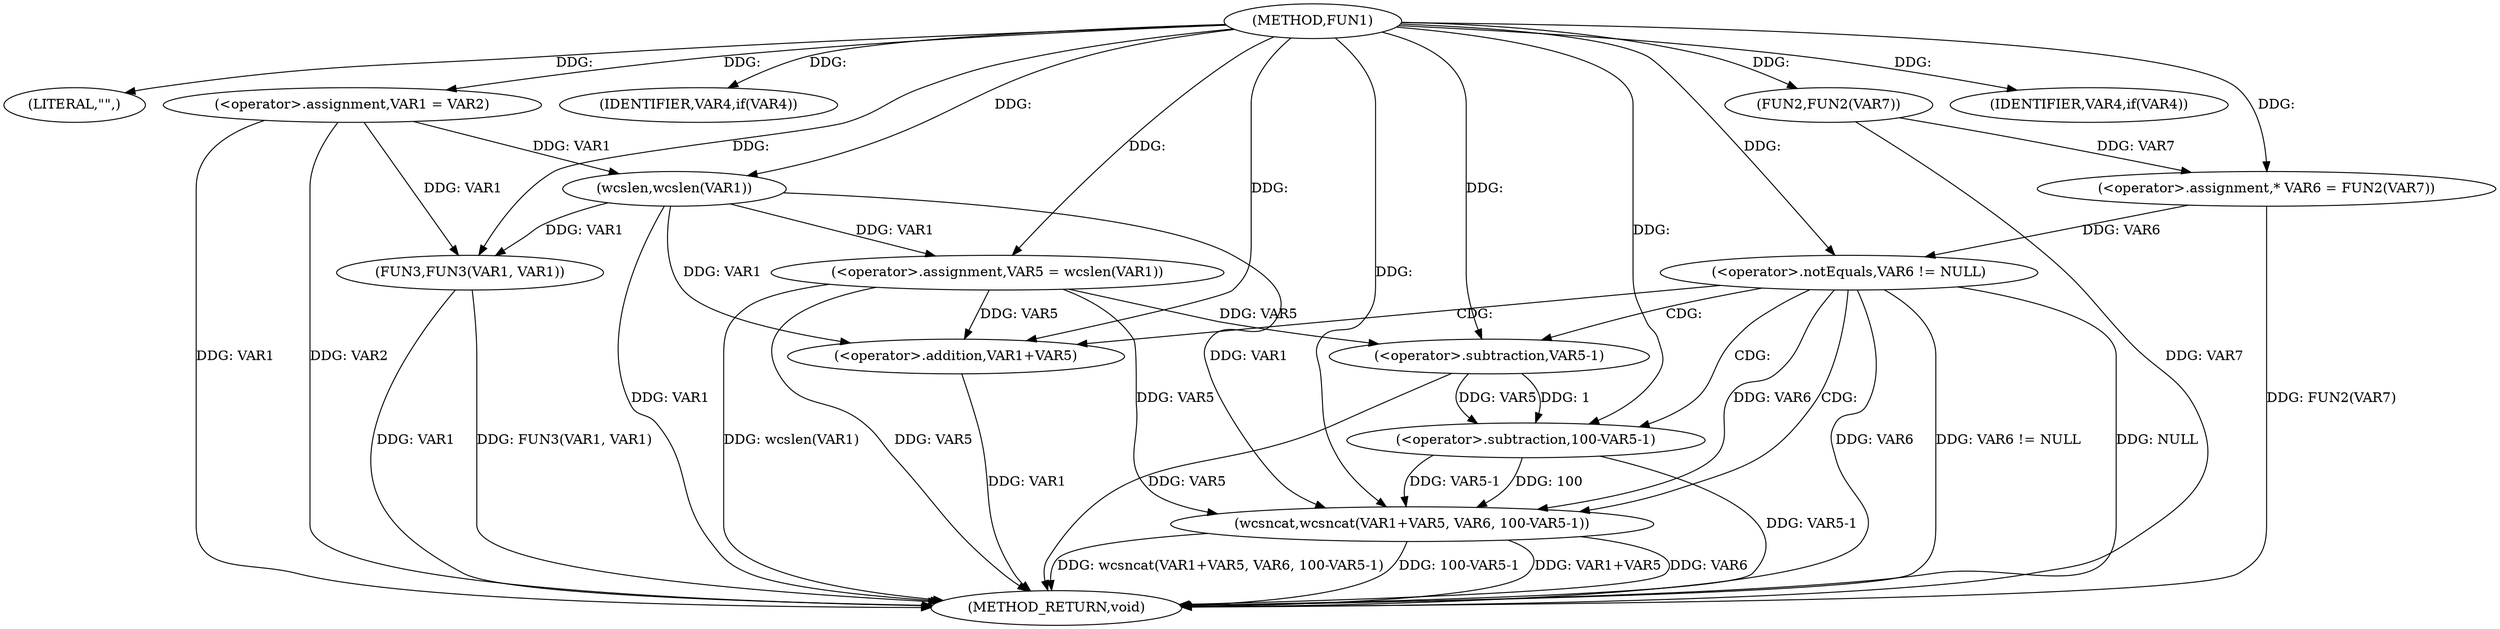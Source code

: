 digraph FUN1 {  
"1000100" [label = "(METHOD,FUN1)" ]
"1000142" [label = "(METHOD_RETURN,void)" ]
"1000103" [label = "(LITERAL,\"\",)" ]
"1000104" [label = "(<operator>.assignment,VAR1 = VAR2)" ]
"1000108" [label = "(IDENTIFIER,VAR4,if(VAR4))" ]
"1000112" [label = "(<operator>.assignment,VAR5 = wcslen(VAR1))" ]
"1000114" [label = "(wcslen,wcslen(VAR1))" ]
"1000117" [label = "(<operator>.assignment,* VAR6 = FUN2(VAR7))" ]
"1000119" [label = "(FUN2,FUN2(VAR7))" ]
"1000122" [label = "(<operator>.notEquals,VAR6 != NULL)" ]
"1000126" [label = "(wcsncat,wcsncat(VAR1+VAR5, VAR6, 100-VAR5-1))" ]
"1000127" [label = "(<operator>.addition,VAR1+VAR5)" ]
"1000131" [label = "(<operator>.subtraction,100-VAR5-1)" ]
"1000133" [label = "(<operator>.subtraction,VAR5-1)" ]
"1000137" [label = "(IDENTIFIER,VAR4,if(VAR4))" ]
"1000139" [label = "(FUN3,FUN3(VAR1, VAR1))" ]
  "1000104" -> "1000142"  [ label = "DDG: VAR1"] 
  "1000112" -> "1000142"  [ label = "DDG: wcslen(VAR1)"] 
  "1000139" -> "1000142"  [ label = "DDG: VAR1"] 
  "1000133" -> "1000142"  [ label = "DDG: VAR5"] 
  "1000114" -> "1000142"  [ label = "DDG: VAR1"] 
  "1000126" -> "1000142"  [ label = "DDG: VAR1+VAR5"] 
  "1000122" -> "1000142"  [ label = "DDG: VAR6 != NULL"] 
  "1000127" -> "1000142"  [ label = "DDG: VAR1"] 
  "1000117" -> "1000142"  [ label = "DDG: FUN2(VAR7)"] 
  "1000104" -> "1000142"  [ label = "DDG: VAR2"] 
  "1000126" -> "1000142"  [ label = "DDG: VAR6"] 
  "1000126" -> "1000142"  [ label = "DDG: wcsncat(VAR1+VAR5, VAR6, 100-VAR5-1)"] 
  "1000122" -> "1000142"  [ label = "DDG: VAR6"] 
  "1000139" -> "1000142"  [ label = "DDG: FUN3(VAR1, VAR1)"] 
  "1000131" -> "1000142"  [ label = "DDG: VAR5-1"] 
  "1000112" -> "1000142"  [ label = "DDG: VAR5"] 
  "1000119" -> "1000142"  [ label = "DDG: VAR7"] 
  "1000126" -> "1000142"  [ label = "DDG: 100-VAR5-1"] 
  "1000122" -> "1000142"  [ label = "DDG: NULL"] 
  "1000100" -> "1000103"  [ label = "DDG: "] 
  "1000100" -> "1000104"  [ label = "DDG: "] 
  "1000100" -> "1000108"  [ label = "DDG: "] 
  "1000114" -> "1000112"  [ label = "DDG: VAR1"] 
  "1000100" -> "1000112"  [ label = "DDG: "] 
  "1000104" -> "1000114"  [ label = "DDG: VAR1"] 
  "1000100" -> "1000114"  [ label = "DDG: "] 
  "1000119" -> "1000117"  [ label = "DDG: VAR7"] 
  "1000100" -> "1000117"  [ label = "DDG: "] 
  "1000100" -> "1000119"  [ label = "DDG: "] 
  "1000117" -> "1000122"  [ label = "DDG: VAR6"] 
  "1000100" -> "1000122"  [ label = "DDG: "] 
  "1000114" -> "1000126"  [ label = "DDG: VAR1"] 
  "1000100" -> "1000126"  [ label = "DDG: "] 
  "1000112" -> "1000126"  [ label = "DDG: VAR5"] 
  "1000114" -> "1000127"  [ label = "DDG: VAR1"] 
  "1000100" -> "1000127"  [ label = "DDG: "] 
  "1000112" -> "1000127"  [ label = "DDG: VAR5"] 
  "1000122" -> "1000126"  [ label = "DDG: VAR6"] 
  "1000131" -> "1000126"  [ label = "DDG: 100"] 
  "1000131" -> "1000126"  [ label = "DDG: VAR5-1"] 
  "1000100" -> "1000131"  [ label = "DDG: "] 
  "1000133" -> "1000131"  [ label = "DDG: VAR5"] 
  "1000133" -> "1000131"  [ label = "DDG: 1"] 
  "1000100" -> "1000133"  [ label = "DDG: "] 
  "1000112" -> "1000133"  [ label = "DDG: VAR5"] 
  "1000100" -> "1000137"  [ label = "DDG: "] 
  "1000104" -> "1000139"  [ label = "DDG: VAR1"] 
  "1000114" -> "1000139"  [ label = "DDG: VAR1"] 
  "1000100" -> "1000139"  [ label = "DDG: "] 
  "1000122" -> "1000131"  [ label = "CDG: "] 
  "1000122" -> "1000127"  [ label = "CDG: "] 
  "1000122" -> "1000126"  [ label = "CDG: "] 
  "1000122" -> "1000133"  [ label = "CDG: "] 
}
